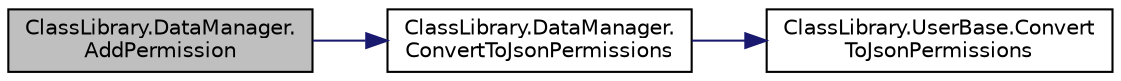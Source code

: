 digraph "ClassLibrary.DataManager.AddPermission"
{
 // INTERACTIVE_SVG=YES
 // LATEX_PDF_SIZE
  edge [fontname="Helvetica",fontsize="10",labelfontname="Helvetica",labelfontsize="10"];
  node [fontname="Helvetica",fontsize="10",shape=record];
  rankdir="LR";
  Node1 [label="ClassLibrary.DataManager.\lAddPermission",height=0.2,width=0.4,color="black", fillcolor="grey75", style="filled", fontcolor="black",tooltip="Metodo para agregar permisos al listado de permisos"];
  Node1 -> Node2 [color="midnightblue",fontsize="10",style="solid",fontname="Helvetica"];
  Node2 [label="ClassLibrary.DataManager.\lConvertToJsonPermissions",height=0.2,width=0.4,color="black", fillcolor="white", style="filled",URL="$classClassLibrary_1_1DataManager.html#ad312f8055c11f9f5d74d616523d723cf",tooltip=" "];
  Node2 -> Node3 [color="midnightblue",fontsize="10",style="solid",fontname="Helvetica"];
  Node3 [label="ClassLibrary.UserBase.Convert\lToJsonPermissions",height=0.2,width=0.4,color="black", fillcolor="white", style="filled",URL="$classClassLibrary_1_1UserBase.html#aa936eb806fa62bd5a2b84ab21f411af3",tooltip="Convierte el objeto a texto en formato Json. El objeto puede ser reconstruido a partir del texto en f..."];
}
